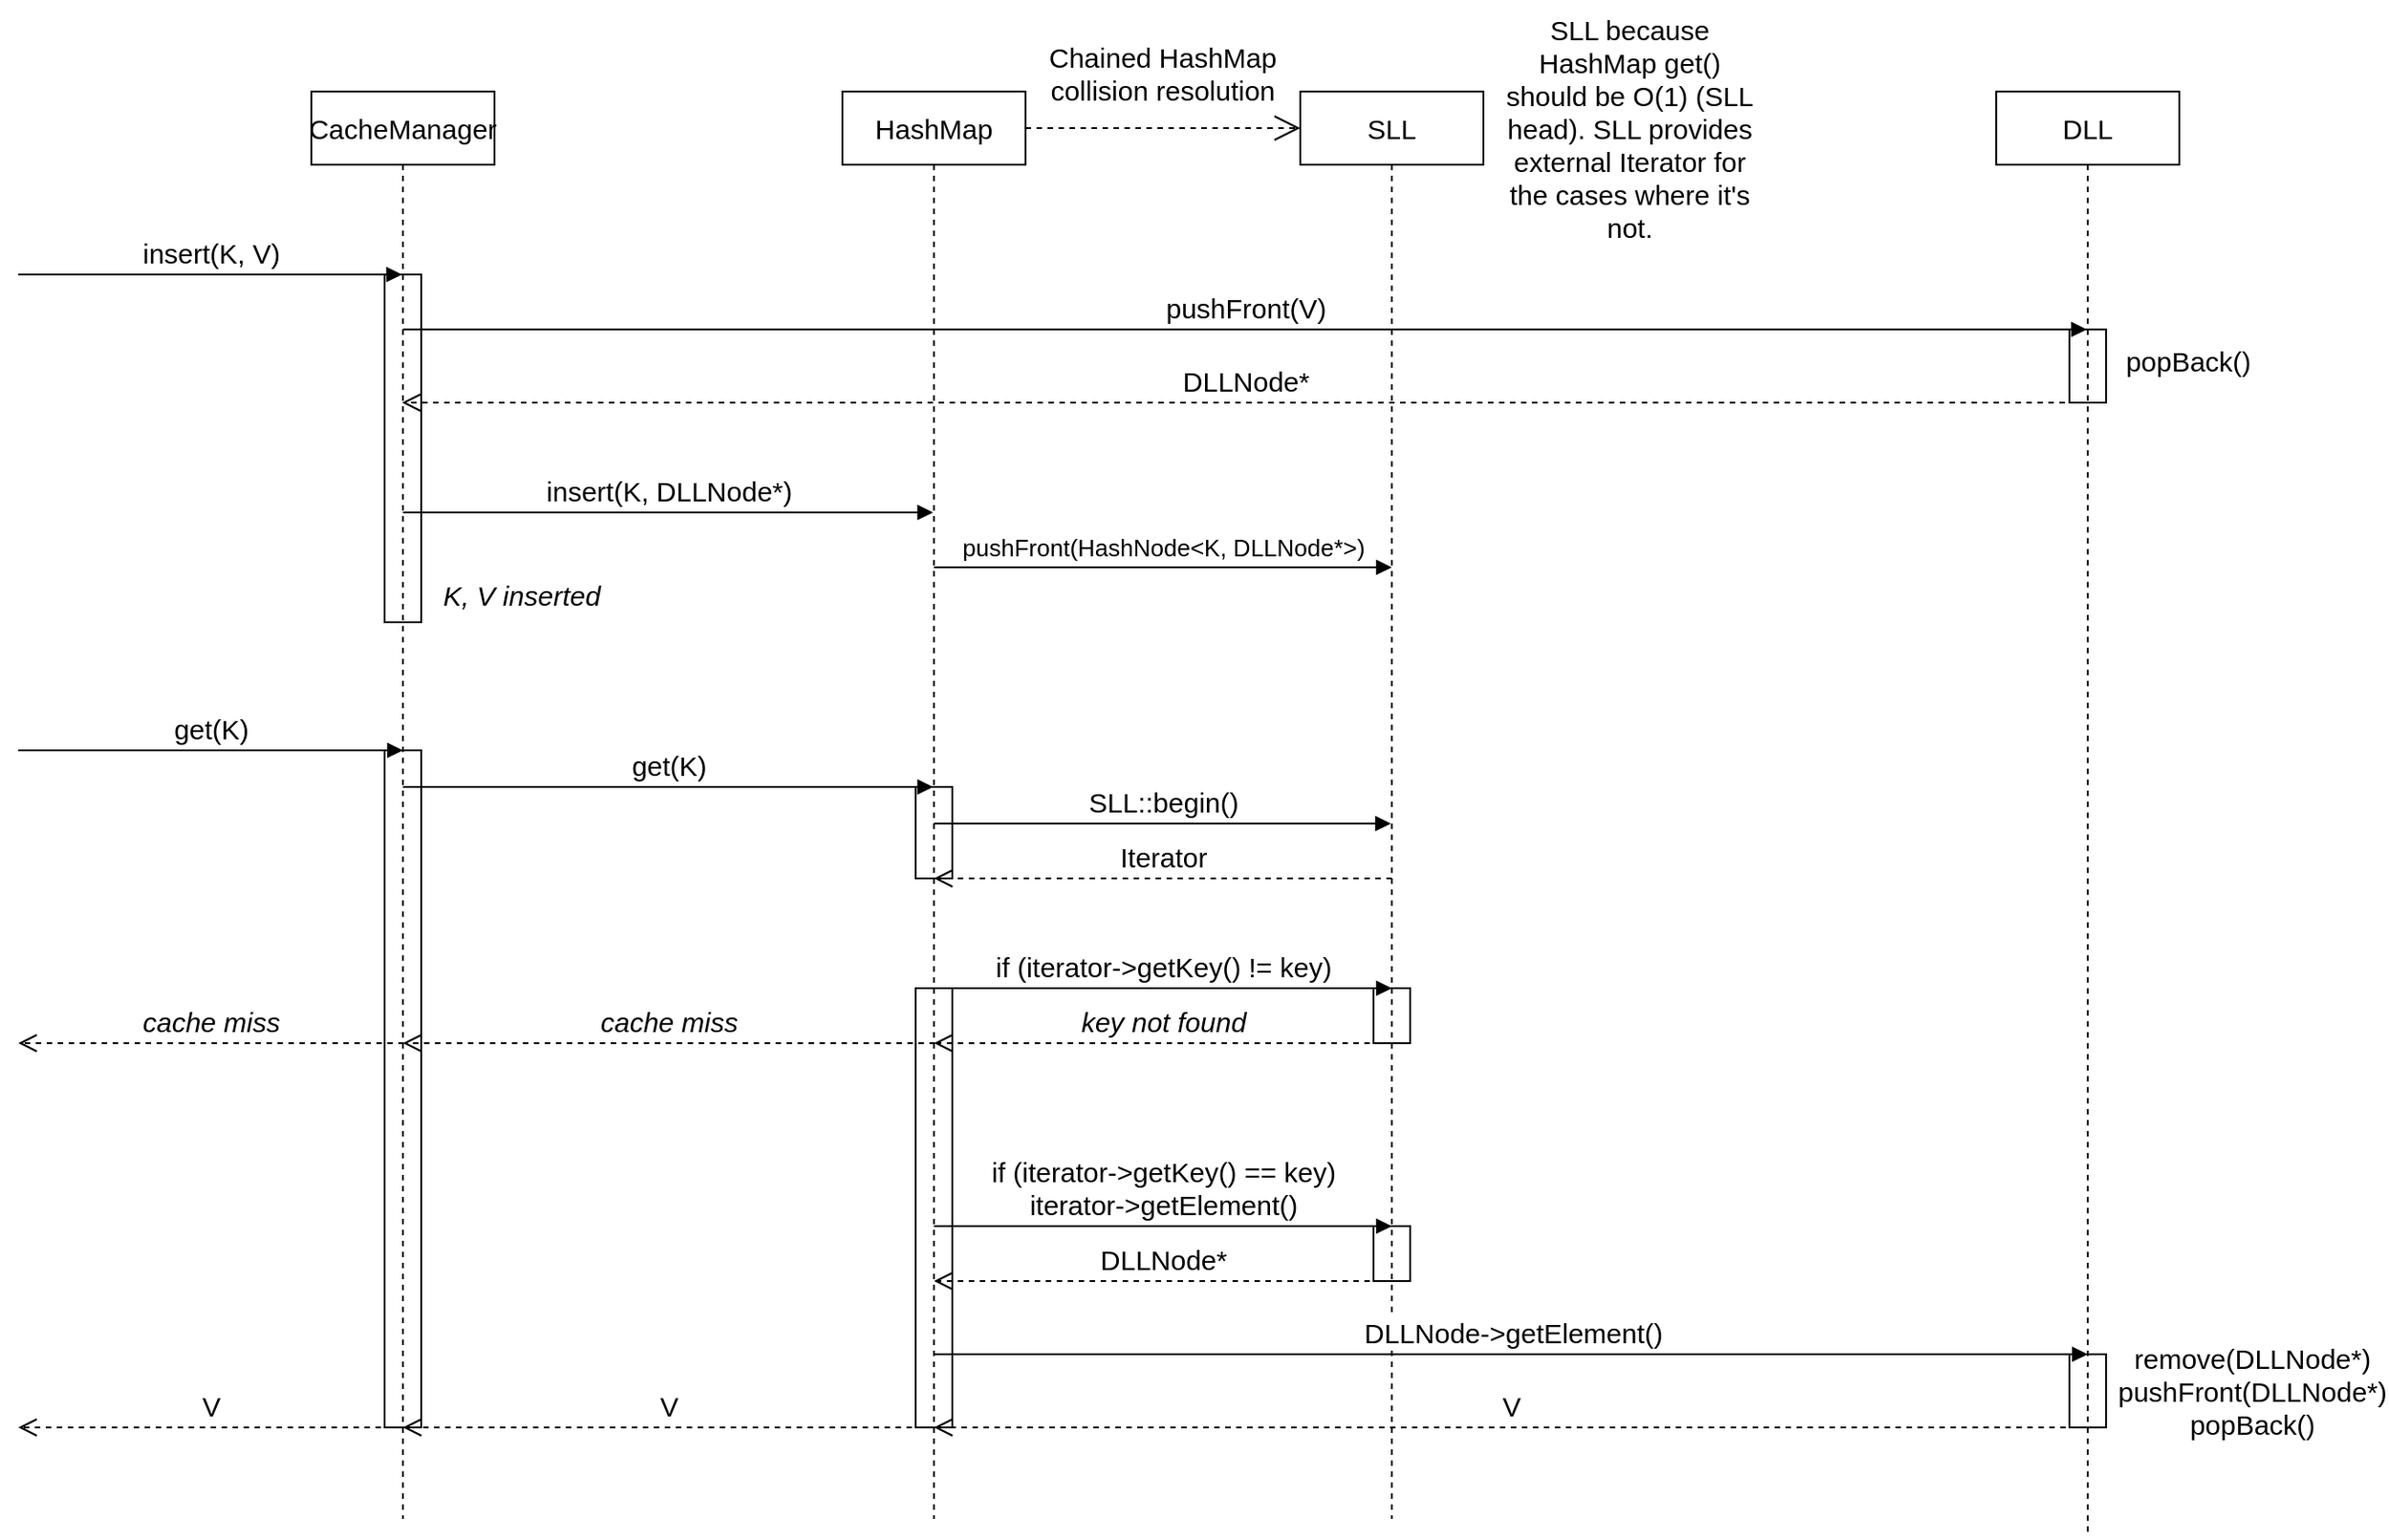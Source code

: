 <mxfile version="24.7.15">
  <diagram id="C5RBs43oDa-KdzZeNtuy" name="Page-1">
    <mxGraphModel dx="1414" dy="772" grid="1" gridSize="10" guides="1" tooltips="1" connect="1" arrows="1" fold="1" page="1" pageScale="1" pageWidth="1400" pageHeight="900" math="0" shadow="0">
      <root>
        <mxCell id="WIyWlLk6GJQsqaUBKTNV-0" />
        <mxCell id="WIyWlLk6GJQsqaUBKTNV-1" parent="WIyWlLk6GJQsqaUBKTNV-0" />
        <mxCell id="YznYX4lzRQtl1Vn4JDHn-49" value="" style="verticalLabelPosition=bottom;verticalAlign=top;html=1;shape=mxgraph.basic.rect;fillColor2=none;strokeWidth=1;size=0;indent=5;" vertex="1" parent="WIyWlLk6GJQsqaUBKTNV-1">
          <mxGeometry x="780" y="700" width="20" height="30" as="geometry" />
        </mxCell>
        <mxCell id="YznYX4lzRQtl1Vn4JDHn-48" value="" style="verticalLabelPosition=bottom;verticalAlign=top;html=1;shape=mxgraph.basic.rect;fillColor2=none;strokeWidth=1;size=0;indent=5;" vertex="1" parent="WIyWlLk6GJQsqaUBKTNV-1">
          <mxGeometry x="780" y="570" width="20" height="30" as="geometry" />
        </mxCell>
        <mxCell id="YznYX4lzRQtl1Vn4JDHn-46" value="" style="verticalLabelPosition=bottom;verticalAlign=top;html=1;shape=mxgraph.basic.rect;fillColor2=none;strokeWidth=1;size=0;indent=5;" vertex="1" parent="WIyWlLk6GJQsqaUBKTNV-1">
          <mxGeometry x="1160" y="210" width="20" height="40" as="geometry" />
        </mxCell>
        <mxCell id="YznYX4lzRQtl1Vn4JDHn-45" value="" style="verticalLabelPosition=bottom;verticalAlign=top;html=1;shape=mxgraph.basic.rect;fillColor2=none;strokeWidth=1;size=0;indent=5;" vertex="1" parent="WIyWlLk6GJQsqaUBKTNV-1">
          <mxGeometry x="1160" y="770" width="20" height="40" as="geometry" />
        </mxCell>
        <mxCell id="YznYX4lzRQtl1Vn4JDHn-44" value="" style="verticalLabelPosition=bottom;verticalAlign=top;html=1;shape=mxgraph.basic.rect;fillColor2=none;strokeWidth=1;size=0;indent=5;" vertex="1" parent="WIyWlLk6GJQsqaUBKTNV-1">
          <mxGeometry x="530" y="570" width="20" height="240" as="geometry" />
        </mxCell>
        <mxCell id="YznYX4lzRQtl1Vn4JDHn-43" value="" style="verticalLabelPosition=bottom;verticalAlign=top;html=1;shape=mxgraph.basic.rect;fillColor2=none;strokeWidth=1;size=0;indent=5;" vertex="1" parent="WIyWlLk6GJQsqaUBKTNV-1">
          <mxGeometry x="530" y="460" width="20" height="50" as="geometry" />
        </mxCell>
        <mxCell id="YznYX4lzRQtl1Vn4JDHn-42" value="" style="verticalLabelPosition=bottom;verticalAlign=top;html=1;shape=mxgraph.basic.rect;fillColor2=none;strokeWidth=1;size=0;indent=5;" vertex="1" parent="WIyWlLk6GJQsqaUBKTNV-1">
          <mxGeometry x="240" y="440" width="20" height="370" as="geometry" />
        </mxCell>
        <mxCell id="YznYX4lzRQtl1Vn4JDHn-36" value="" style="verticalLabelPosition=bottom;verticalAlign=top;html=1;shape=mxgraph.basic.rect;fillColor2=none;strokeWidth=1;size=0;indent=5;" vertex="1" parent="WIyWlLk6GJQsqaUBKTNV-1">
          <mxGeometry x="240" y="180" width="20" height="190" as="geometry" />
        </mxCell>
        <mxCell id="M4I0rMNGaV8OxPY2INGT-9" value="&lt;font style=&quot;font-size: 15px;&quot;&gt;CacheManager&lt;/font&gt;" style="shape=umlLifeline;perimeter=lifelinePerimeter;whiteSpace=wrap;html=1;container=1;dropTarget=0;collapsible=0;recursiveResize=0;outlineConnect=0;portConstraint=eastwest;newEdgeStyle={&quot;curved&quot;:0,&quot;rounded&quot;:0};" parent="WIyWlLk6GJQsqaUBKTNV-1" vertex="1">
          <mxGeometry x="200" y="80" width="100" height="780" as="geometry" />
        </mxCell>
        <mxCell id="M4I0rMNGaV8OxPY2INGT-10" value="&lt;font style=&quot;font-size: 15px;&quot;&gt;HashMap&lt;/font&gt;" style="shape=umlLifeline;perimeter=lifelinePerimeter;whiteSpace=wrap;html=1;container=1;dropTarget=0;collapsible=0;recursiveResize=0;outlineConnect=0;portConstraint=eastwest;newEdgeStyle={&quot;curved&quot;:0,&quot;rounded&quot;:0};" parent="WIyWlLk6GJQsqaUBKTNV-1" vertex="1">
          <mxGeometry x="490" y="80" width="100" height="780" as="geometry" />
        </mxCell>
        <mxCell id="M4I0rMNGaV8OxPY2INGT-13" value="&lt;font style=&quot;font-size: 15px;&quot;&gt;SLL&lt;/font&gt;" style="shape=umlLifeline;perimeter=lifelinePerimeter;whiteSpace=wrap;html=1;container=1;dropTarget=0;collapsible=0;recursiveResize=0;outlineConnect=0;portConstraint=eastwest;newEdgeStyle={&quot;curved&quot;:0,&quot;rounded&quot;:0};" parent="WIyWlLk6GJQsqaUBKTNV-1" vertex="1">
          <mxGeometry x="740" y="80" width="100" height="780" as="geometry" />
        </mxCell>
        <mxCell id="YznYX4lzRQtl1Vn4JDHn-0" value="&lt;font style=&quot;font-size: 15px;&quot;&gt;DLL&lt;/font&gt;" style="shape=umlLifeline;perimeter=lifelinePerimeter;whiteSpace=wrap;html=1;container=1;dropTarget=0;collapsible=0;recursiveResize=0;outlineConnect=0;portConstraint=eastwest;newEdgeStyle={&quot;curved&quot;:0,&quot;rounded&quot;:0};" vertex="1" parent="WIyWlLk6GJQsqaUBKTNV-1">
          <mxGeometry x="1120" y="80" width="100" height="790" as="geometry" />
        </mxCell>
        <mxCell id="YznYX4lzRQtl1Vn4JDHn-2" value="&lt;font style=&quot;font-size: 15px;&quot;&gt;insert(K, V)&lt;br&gt;&lt;/font&gt;" style="html=1;verticalAlign=bottom;endArrow=block;curved=0;rounded=0;" edge="1" parent="WIyWlLk6GJQsqaUBKTNV-1" target="M4I0rMNGaV8OxPY2INGT-9">
          <mxGeometry width="80" relative="1" as="geometry">
            <mxPoint x="40" y="180" as="sourcePoint" />
            <mxPoint x="120" y="180" as="targetPoint" />
          </mxGeometry>
        </mxCell>
        <mxCell id="YznYX4lzRQtl1Vn4JDHn-3" value="&lt;font style=&quot;font-size: 15px;&quot;&gt;pushFront(V)&lt;br&gt;&lt;/font&gt;" style="html=1;verticalAlign=bottom;endArrow=block;curved=0;rounded=0;" edge="1" parent="WIyWlLk6GJQsqaUBKTNV-1" target="YznYX4lzRQtl1Vn4JDHn-0">
          <mxGeometry width="80" relative="1" as="geometry">
            <mxPoint x="250" y="210" as="sourcePoint" />
            <mxPoint x="460" y="210" as="targetPoint" />
          </mxGeometry>
        </mxCell>
        <mxCell id="YznYX4lzRQtl1Vn4JDHn-4" value="&lt;font style=&quot;font-size: 15px;&quot;&gt;DLLNode*&lt;br&gt;&lt;/font&gt;" style="html=1;verticalAlign=bottom;endArrow=open;dashed=1;endSize=8;curved=0;rounded=0;" edge="1" parent="WIyWlLk6GJQsqaUBKTNV-1">
          <mxGeometry relative="1" as="geometry">
            <mxPoint x="1169.5" y="250" as="sourcePoint" />
            <mxPoint x="249.5" y="250" as="targetPoint" />
          </mxGeometry>
        </mxCell>
        <mxCell id="YznYX4lzRQtl1Vn4JDHn-5" value="&lt;font style=&quot;font-size: 15px;&quot;&gt;insert(K, DLLNode*)&lt;br&gt;&lt;/font&gt;" style="html=1;verticalAlign=bottom;endArrow=block;curved=0;rounded=0;" edge="1" parent="WIyWlLk6GJQsqaUBKTNV-1" target="M4I0rMNGaV8OxPY2INGT-10">
          <mxGeometry width="80" relative="1" as="geometry">
            <mxPoint x="250" y="310" as="sourcePoint" />
            <mxPoint x="460" y="310" as="targetPoint" />
          </mxGeometry>
        </mxCell>
        <mxCell id="YznYX4lzRQtl1Vn4JDHn-6" value="&lt;font style=&quot;font-size: 13px;&quot;&gt;pushFront(HashNode&amp;lt;K, DLLNode*&amp;gt;)&lt;font style=&quot;font-size: 13px;&quot;&gt;&lt;br&gt;&lt;/font&gt;&lt;/font&gt;" style="html=1;verticalAlign=bottom;endArrow=block;curved=0;rounded=0;" edge="1" parent="WIyWlLk6GJQsqaUBKTNV-1">
          <mxGeometry width="80" relative="1" as="geometry">
            <mxPoint x="540" y="340" as="sourcePoint" />
            <mxPoint x="790" y="340" as="targetPoint" />
          </mxGeometry>
        </mxCell>
        <mxCell id="YznYX4lzRQtl1Vn4JDHn-7" value="&lt;font style=&quot;font-size: 15px;&quot;&gt;get(K)&lt;br&gt;&lt;/font&gt;" style="html=1;verticalAlign=bottom;endArrow=block;curved=0;rounded=0;" edge="1" parent="WIyWlLk6GJQsqaUBKTNV-1">
          <mxGeometry width="80" relative="1" as="geometry">
            <mxPoint x="40" y="440" as="sourcePoint" />
            <mxPoint x="250" y="440" as="targetPoint" />
          </mxGeometry>
        </mxCell>
        <mxCell id="YznYX4lzRQtl1Vn4JDHn-8" value="&lt;font style=&quot;font-size: 15px;&quot;&gt;get(K)&lt;br&gt;&lt;/font&gt;" style="html=1;verticalAlign=bottom;endArrow=block;curved=0;rounded=0;" edge="1" parent="WIyWlLk6GJQsqaUBKTNV-1">
          <mxGeometry width="80" relative="1" as="geometry">
            <mxPoint x="250" y="460" as="sourcePoint" />
            <mxPoint x="539.5" y="460" as="targetPoint" />
          </mxGeometry>
        </mxCell>
        <mxCell id="YznYX4lzRQtl1Vn4JDHn-9" value="&lt;font style=&quot;font-size: 15px;&quot;&gt;SLL::begin()&lt;br&gt;&lt;/font&gt;" style="html=1;verticalAlign=bottom;endArrow=block;curved=0;rounded=0;" edge="1" parent="WIyWlLk6GJQsqaUBKTNV-1">
          <mxGeometry width="80" relative="1" as="geometry">
            <mxPoint x="540" y="480" as="sourcePoint" />
            <mxPoint x="789.5" y="480" as="targetPoint" />
          </mxGeometry>
        </mxCell>
        <mxCell id="YznYX4lzRQtl1Vn4JDHn-11" value="&lt;font style=&quot;font-size: 15px;&quot;&gt;if (iterator-&amp;gt;getKey() != key)&lt;br&gt;&lt;/font&gt;" style="html=1;verticalAlign=bottom;endArrow=block;curved=0;rounded=0;" edge="1" parent="WIyWlLk6GJQsqaUBKTNV-1">
          <mxGeometry width="80" relative="1" as="geometry">
            <mxPoint x="540" y="570" as="sourcePoint" />
            <mxPoint x="790" y="570" as="targetPoint" />
          </mxGeometry>
        </mxCell>
        <mxCell id="YznYX4lzRQtl1Vn4JDHn-12" value="&lt;font style=&quot;font-size: 15px;&quot;&gt;Iterator&lt;/font&gt;" style="html=1;verticalAlign=bottom;endArrow=open;dashed=1;endSize=8;curved=0;rounded=0;" edge="1" parent="WIyWlLk6GJQsqaUBKTNV-1">
          <mxGeometry relative="1" as="geometry">
            <mxPoint x="790" y="510" as="sourcePoint" />
            <mxPoint x="540" y="510" as="targetPoint" />
          </mxGeometry>
        </mxCell>
        <mxCell id="YznYX4lzRQtl1Vn4JDHn-16" value="&lt;font style=&quot;font-size: 15px;&quot;&gt;&lt;i&gt;key not found&lt;/i&gt;&lt;br&gt;&lt;/font&gt;" style="html=1;verticalAlign=bottom;endArrow=open;dashed=1;endSize=8;curved=0;rounded=0;" edge="1" parent="WIyWlLk6GJQsqaUBKTNV-1">
          <mxGeometry relative="1" as="geometry">
            <mxPoint x="790" y="600" as="sourcePoint" />
            <mxPoint x="540" y="600" as="targetPoint" />
          </mxGeometry>
        </mxCell>
        <mxCell id="YznYX4lzRQtl1Vn4JDHn-17" value="&lt;font style=&quot;font-size: 15px;&quot;&gt;&lt;i&gt;cache miss&lt;br&gt;&lt;/i&gt;&lt;/font&gt;" style="html=1;verticalAlign=bottom;endArrow=open;dashed=1;endSize=8;curved=0;rounded=0;" edge="1" parent="WIyWlLk6GJQsqaUBKTNV-1">
          <mxGeometry relative="1" as="geometry">
            <mxPoint x="540.5" y="600" as="sourcePoint" />
            <mxPoint x="250" y="600" as="targetPoint" />
          </mxGeometry>
        </mxCell>
        <mxCell id="YznYX4lzRQtl1Vn4JDHn-18" value="&lt;font style=&quot;font-size: 15px;&quot;&gt;&lt;i&gt;cache miss&lt;br&gt;&lt;/i&gt;&lt;/font&gt;" style="html=1;verticalAlign=bottom;endArrow=open;dashed=1;endSize=8;curved=0;rounded=0;" edge="1" parent="WIyWlLk6GJQsqaUBKTNV-1">
          <mxGeometry relative="1" as="geometry">
            <mxPoint x="250.5" y="600" as="sourcePoint" />
            <mxPoint x="40" y="600" as="targetPoint" />
          </mxGeometry>
        </mxCell>
        <mxCell id="YznYX4lzRQtl1Vn4JDHn-20" value="&lt;div&gt;&lt;font style=&quot;font-size: 15px;&quot;&gt;if (iterator-&amp;gt;getKey() == key)&lt;/font&gt;&lt;/div&gt;&lt;div&gt;&lt;font style=&quot;font-size: 15px;&quot;&gt;iterator-&amp;gt;getElement()&lt;/font&gt;&lt;/div&gt;" style="html=1;verticalAlign=bottom;endArrow=block;curved=0;rounded=0;" edge="1" parent="WIyWlLk6GJQsqaUBKTNV-1">
          <mxGeometry width="80" relative="1" as="geometry">
            <mxPoint x="540" y="700" as="sourcePoint" />
            <mxPoint x="790" y="700" as="targetPoint" />
          </mxGeometry>
        </mxCell>
        <mxCell id="YznYX4lzRQtl1Vn4JDHn-22" value="&lt;font size=&quot;1&quot;&gt;&lt;span style=&quot;font-size: 15px;&quot;&gt;DLLNode*&lt;/span&gt;&lt;/font&gt;" style="html=1;verticalAlign=bottom;endArrow=open;dashed=1;endSize=8;curved=0;rounded=0;" edge="1" parent="WIyWlLk6GJQsqaUBKTNV-1">
          <mxGeometry relative="1" as="geometry">
            <mxPoint x="790" y="730" as="sourcePoint" />
            <mxPoint x="540" y="730" as="targetPoint" />
          </mxGeometry>
        </mxCell>
        <mxCell id="YznYX4lzRQtl1Vn4JDHn-23" value="&lt;font style=&quot;font-size: 15px;&quot;&gt;DLLNode-&amp;gt;getElement()&lt;/font&gt;" style="html=1;verticalAlign=bottom;endArrow=block;curved=0;rounded=0;" edge="1" parent="WIyWlLk6GJQsqaUBKTNV-1">
          <mxGeometry width="80" relative="1" as="geometry">
            <mxPoint x="540.5" y="770" as="sourcePoint" />
            <mxPoint x="1170" y="770" as="targetPoint" />
          </mxGeometry>
        </mxCell>
        <mxCell id="YznYX4lzRQtl1Vn4JDHn-24" value="&lt;font style=&quot;font-size: 15px;&quot;&gt;V&lt;/font&gt;" style="html=1;verticalAlign=bottom;endArrow=open;dashed=1;endSize=8;curved=0;rounded=0;" edge="1" parent="WIyWlLk6GJQsqaUBKTNV-1" target="M4I0rMNGaV8OxPY2INGT-10">
          <mxGeometry relative="1" as="geometry">
            <mxPoint x="1170" y="810" as="sourcePoint" />
            <mxPoint x="40" y="810" as="targetPoint" />
          </mxGeometry>
        </mxCell>
        <mxCell id="YznYX4lzRQtl1Vn4JDHn-26" value="&lt;div style=&quot;font-size: 15px;&quot;&gt;&lt;font style=&quot;font-size: 15px;&quot;&gt;remove(DLLNode*)&lt;/font&gt;&lt;/div&gt;&lt;div style=&quot;font-size: 15px;&quot;&gt;&lt;font style=&quot;font-size: 15px;&quot;&gt;pushFront(DLLNode*)&lt;/font&gt;&lt;/div&gt;&lt;div style=&quot;font-size: 15px;&quot;&gt;&lt;font style=&quot;font-size: 15px;&quot;&gt;&lt;font style=&quot;font-size: 15px;&quot;&gt;popBack()&lt;/font&gt;&lt;font style=&quot;font-size: 15px;&quot;&gt;&lt;br&gt;&lt;/font&gt;&lt;/font&gt;&lt;/div&gt;" style="text;html=1;align=center;verticalAlign=middle;whiteSpace=wrap;rounded=0;" vertex="1" parent="WIyWlLk6GJQsqaUBKTNV-1">
          <mxGeometry x="1190" y="750" width="140" height="80" as="geometry" />
        </mxCell>
        <mxCell id="YznYX4lzRQtl1Vn4JDHn-27" value="&lt;br&gt;&lt;div style=&quot;font-size: 15px;&quot;&gt;&lt;font style=&quot;font-size: 15px;&quot;&gt;&lt;font style=&quot;font-size: 15px;&quot;&gt;popBack()&lt;/font&gt;&lt;font style=&quot;font-size: 15px;&quot;&gt;&lt;br&gt;&lt;/font&gt;&lt;/font&gt;&lt;/div&gt;" style="text;html=1;align=center;verticalAlign=middle;whiteSpace=wrap;rounded=0;" vertex="1" parent="WIyWlLk6GJQsqaUBKTNV-1">
          <mxGeometry x="1180" y="200" width="90" height="40" as="geometry" />
        </mxCell>
        <mxCell id="YznYX4lzRQtl1Vn4JDHn-28" value="&lt;font style=&quot;font-size: 15px;&quot;&gt;V&lt;/font&gt;" style="html=1;verticalAlign=bottom;endArrow=open;dashed=1;endSize=8;curved=0;rounded=0;" edge="1" parent="WIyWlLk6GJQsqaUBKTNV-1">
          <mxGeometry relative="1" as="geometry">
            <mxPoint x="540" y="810" as="sourcePoint" />
            <mxPoint x="250" y="810" as="targetPoint" />
          </mxGeometry>
        </mxCell>
        <mxCell id="YznYX4lzRQtl1Vn4JDHn-29" value="&lt;font style=&quot;font-size: 15px;&quot;&gt;V&lt;/font&gt;" style="html=1;verticalAlign=bottom;endArrow=open;dashed=1;endSize=8;curved=0;rounded=0;" edge="1" parent="WIyWlLk6GJQsqaUBKTNV-1">
          <mxGeometry relative="1" as="geometry">
            <mxPoint x="250" y="810" as="sourcePoint" />
            <mxPoint x="40" y="810" as="targetPoint" />
          </mxGeometry>
        </mxCell>
        <mxCell id="YznYX4lzRQtl1Vn4JDHn-30" value="&lt;font style=&quot;font-size: 15px;&quot;&gt;SLL because HashMap get() should be O(1) (SLL head). SLL provides external Iterator for the cases where it&#39;s not.&lt;br&gt;&lt;/font&gt;" style="text;html=1;align=center;verticalAlign=middle;whiteSpace=wrap;rounded=0;" vertex="1" parent="WIyWlLk6GJQsqaUBKTNV-1">
          <mxGeometry x="850" y="60" width="140" height="80" as="geometry" />
        </mxCell>
        <mxCell id="YznYX4lzRQtl1Vn4JDHn-31" value="" style="endArrow=open;endSize=12;dashed=1;html=1;rounded=0;" edge="1" parent="WIyWlLk6GJQsqaUBKTNV-1">
          <mxGeometry width="160" relative="1" as="geometry">
            <mxPoint x="590" y="100" as="sourcePoint" />
            <mxPoint x="740" y="100" as="targetPoint" />
          </mxGeometry>
        </mxCell>
        <mxCell id="YznYX4lzRQtl1Vn4JDHn-32" value="&lt;font style=&quot;font-size: 15px;&quot;&gt;Chained HashMap collision resolution&lt;br&gt;&lt;/font&gt;" style="text;html=1;align=center;verticalAlign=middle;whiteSpace=wrap;rounded=0;" vertex="1" parent="WIyWlLk6GJQsqaUBKTNV-1">
          <mxGeometry x="580" y="30" width="170" height="80" as="geometry" />
        </mxCell>
        <mxCell id="YznYX4lzRQtl1Vn4JDHn-41" value="&lt;font style=&quot;font-size: 15px;&quot;&gt;&lt;i&gt;K, V inserted&lt;/i&gt;&lt;br&gt;&lt;/font&gt;" style="text;html=1;align=center;verticalAlign=middle;whiteSpace=wrap;rounded=0;" vertex="1" parent="WIyWlLk6GJQsqaUBKTNV-1">
          <mxGeometry x="270" y="340" width="90" height="30" as="geometry" />
        </mxCell>
      </root>
    </mxGraphModel>
  </diagram>
</mxfile>
